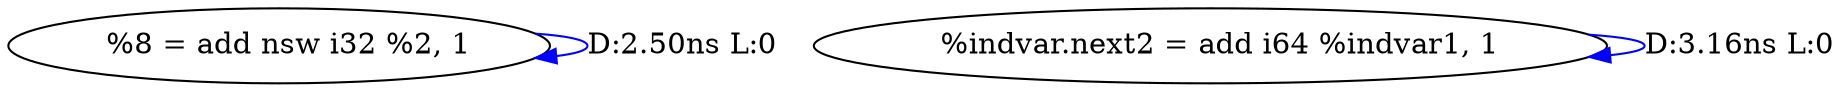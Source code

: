 digraph {
Node0x36e96b0[label="  %8 = add nsw i32 %2, 1"];
Node0x36e96b0 -> Node0x36e96b0[label="D:2.50ns L:0",color=blue];
Node0x36e9790[label="  %indvar.next2 = add i64 %indvar1, 1"];
Node0x36e9790 -> Node0x36e9790[label="D:3.16ns L:0",color=blue];
}
